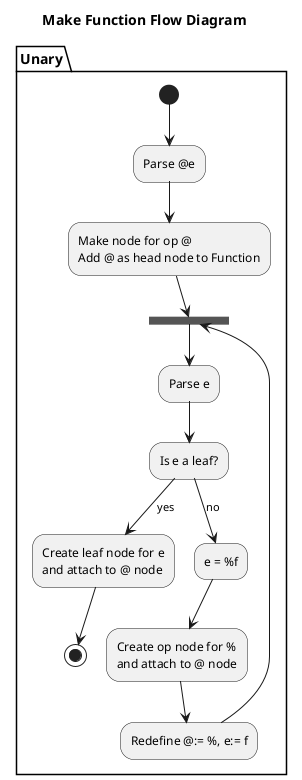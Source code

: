 @startuml
title Make Function Flow Diagram

partition Unary {

(*) --> Parse @e
--> "Make node for op @
Add @ as head node to Function"
--> ===Rep1===
--> Parse e
--> Is e a leaf?
-->[yes] "Create leaf node for e
and attach to @ node"
--> (*)

"Is e a leaf?" -->[no] e = %f
--> "Create op node for %
and attach to @ node"
--> Redefine @:= %, e:= f
--> ===Rep1===
}

@enduml